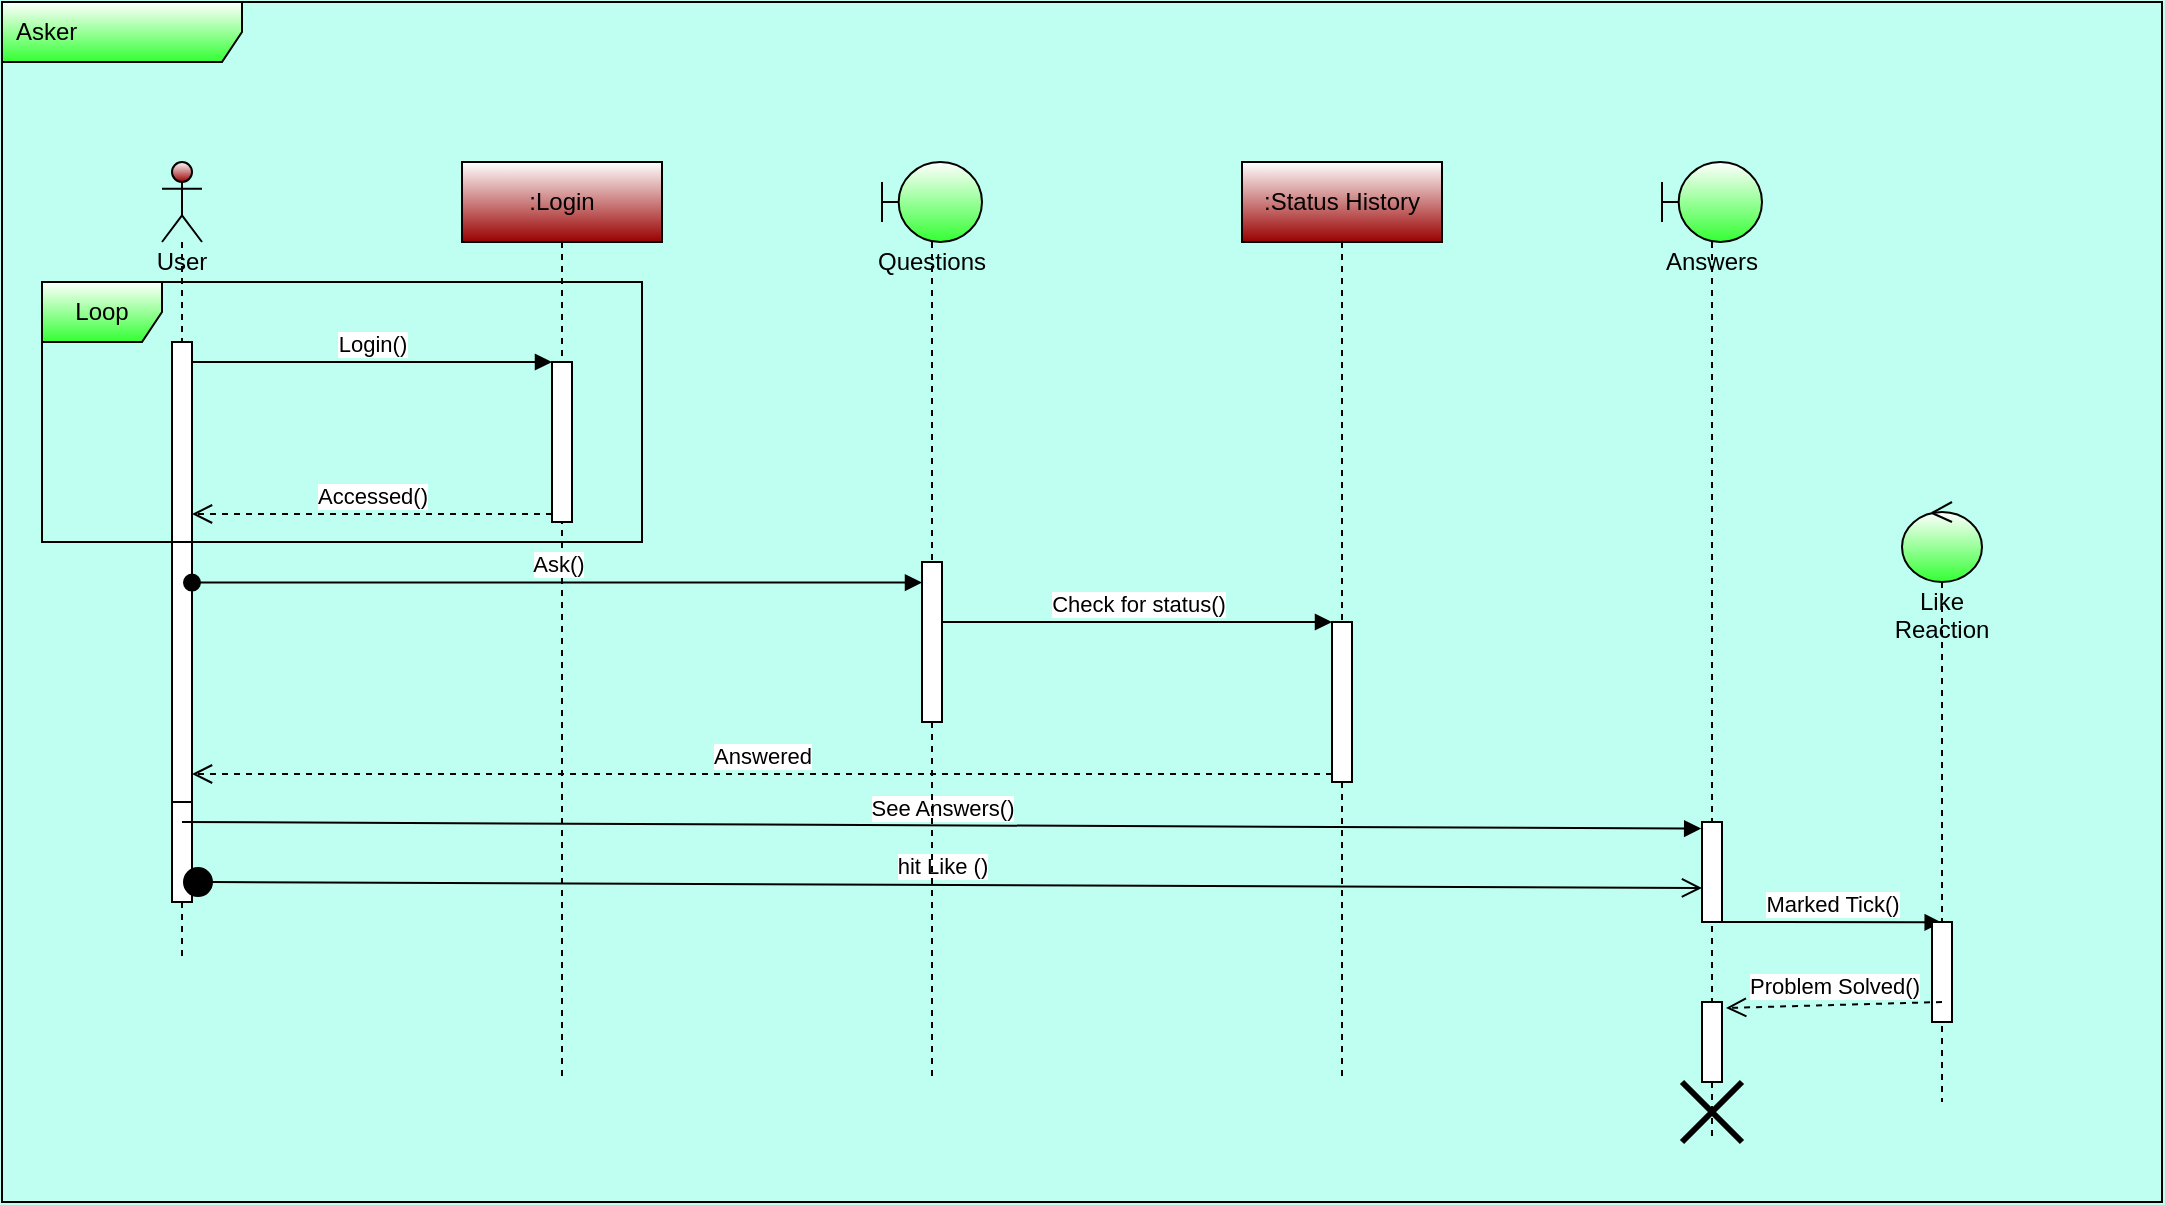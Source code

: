 <mxfile version="14.1.8" type="device"><diagram name="Page-1" id="9361dd3d-8414-5efd-6122-117bd74ce7a7"><mxGraphModel dx="1021" dy="462" grid="1" gridSize="10" guides="1" tooltips="1" connect="1" arrows="1" fold="1" page="0" pageScale="1.5" pageWidth="826" pageHeight="1169" background="#BFFFF2" math="0" shadow="0"><root><mxCell id="0"/><mxCell id="1" parent="0"/><mxCell id="72UpNLRF95ZrXcJ5GQA3-89" value="Asker" style="shape=umlFrame;whiteSpace=wrap;html=1;width=120;height=30;boundedLbl=1;verticalAlign=middle;align=left;spacingLeft=5;gradientColor=#33FF33;" vertex="1" parent="1"><mxGeometry x="180" y="110" width="1080" height="600" as="geometry"/></mxCell><mxCell id="72UpNLRF95ZrXcJ5GQA3-91" value="User" style="shape=umlLifeline;participant=umlActor;perimeter=lifelinePerimeter;whiteSpace=wrap;html=1;container=1;collapsible=0;recursiveResize=0;verticalAlign=top;spacingTop=36;outlineConnect=0;gradientColor=#990000;" vertex="1" parent="1"><mxGeometry x="260" y="190" width="20" height="400" as="geometry"/></mxCell><mxCell id="72UpNLRF95ZrXcJ5GQA3-96" value="" style="html=1;points=[];perimeter=orthogonalPerimeter;" vertex="1" parent="72UpNLRF95ZrXcJ5GQA3-91"><mxGeometry x="5" y="90" width="10" height="230" as="geometry"/></mxCell><mxCell id="72UpNLRF95ZrXcJ5GQA3-109" value="" style="html=1;points=[];perimeter=orthogonalPerimeter;" vertex="1" parent="72UpNLRF95ZrXcJ5GQA3-91"><mxGeometry x="5" y="320" width="10" height="50" as="geometry"/></mxCell><mxCell id="72UpNLRF95ZrXcJ5GQA3-114" value="See Answers()" style="html=1;verticalAlign=bottom;endArrow=block;entryX=-0.041;entryY=0.066;entryDx=0;entryDy=0;entryPerimeter=0;" edge="1" parent="72UpNLRF95ZrXcJ5GQA3-91" target="72UpNLRF95ZrXcJ5GQA3-113"><mxGeometry width="80" relative="1" as="geometry"><mxPoint x="10" y="330" as="sourcePoint"/><mxPoint x="90" y="330" as="targetPoint"/></mxGeometry></mxCell><mxCell id="72UpNLRF95ZrXcJ5GQA3-117" value="hit Like ()" style="html=1;verticalAlign=bottom;startArrow=circle;startFill=1;endArrow=open;startSize=6;endSize=8;entryX=0;entryY=0.66;entryDx=0;entryDy=0;entryPerimeter=0;" edge="1" parent="72UpNLRF95ZrXcJ5GQA3-91" target="72UpNLRF95ZrXcJ5GQA3-113"><mxGeometry width="80" relative="1" as="geometry"><mxPoint x="10" y="360" as="sourcePoint"/><mxPoint x="730" y="363" as="targetPoint"/></mxGeometry></mxCell><mxCell id="72UpNLRF95ZrXcJ5GQA3-93" value=":Login" style="shape=umlLifeline;perimeter=lifelinePerimeter;whiteSpace=wrap;html=1;container=1;collapsible=0;recursiveResize=0;outlineConnect=0;gradientColor=#990000;" vertex="1" parent="1"><mxGeometry x="410" y="190" width="100" height="460" as="geometry"/></mxCell><mxCell id="72UpNLRF95ZrXcJ5GQA3-100" value="" style="html=1;points=[];perimeter=orthogonalPerimeter;" vertex="1" parent="72UpNLRF95ZrXcJ5GQA3-93"><mxGeometry x="45" y="100" width="10" height="80" as="geometry"/></mxCell><mxCell id="72UpNLRF95ZrXcJ5GQA3-95" value=":Status History" style="shape=umlLifeline;perimeter=lifelinePerimeter;whiteSpace=wrap;html=1;container=1;collapsible=0;recursiveResize=0;outlineConnect=0;gradientColor=#990000;" vertex="1" parent="1"><mxGeometry x="800" y="190" width="100" height="460" as="geometry"/></mxCell><mxCell id="72UpNLRF95ZrXcJ5GQA3-105" value="" style="html=1;points=[];perimeter=orthogonalPerimeter;" vertex="1" parent="72UpNLRF95ZrXcJ5GQA3-95"><mxGeometry x="45" y="230" width="10" height="80" as="geometry"/></mxCell><mxCell id="72UpNLRF95ZrXcJ5GQA3-97" value="Questions" style="shape=umlLifeline;participant=umlBoundary;perimeter=lifelinePerimeter;whiteSpace=wrap;html=1;container=1;collapsible=0;recursiveResize=0;verticalAlign=top;spacingTop=36;outlineConnect=0;gradientColor=#33FF33;" vertex="1" parent="1"><mxGeometry x="620" y="190" width="50" height="460" as="geometry"/></mxCell><mxCell id="72UpNLRF95ZrXcJ5GQA3-103" value="" style="html=1;points=[];perimeter=orthogonalPerimeter;" vertex="1" parent="72UpNLRF95ZrXcJ5GQA3-97"><mxGeometry x="20" y="200" width="10" height="80" as="geometry"/></mxCell><mxCell id="72UpNLRF95ZrXcJ5GQA3-99" value="Answers" style="shape=umlLifeline;participant=umlBoundary;perimeter=lifelinePerimeter;whiteSpace=wrap;html=1;container=1;collapsible=0;recursiveResize=0;verticalAlign=top;spacingTop=36;outlineConnect=0;gradientColor=#33FF33;" vertex="1" parent="1"><mxGeometry x="1010" y="190" width="50" height="490" as="geometry"/></mxCell><mxCell id="72UpNLRF95ZrXcJ5GQA3-113" value="" style="html=1;points=[];perimeter=orthogonalPerimeter;" vertex="1" parent="72UpNLRF95ZrXcJ5GQA3-99"><mxGeometry x="20" y="330" width="10" height="50" as="geometry"/></mxCell><mxCell id="72UpNLRF95ZrXcJ5GQA3-119" value="" style="html=1;points=[];perimeter=orthogonalPerimeter;" vertex="1" parent="72UpNLRF95ZrXcJ5GQA3-99"><mxGeometry x="20" y="420" width="10" height="40" as="geometry"/></mxCell><mxCell id="72UpNLRF95ZrXcJ5GQA3-120" value="" style="shape=umlDestroy;whiteSpace=wrap;html=1;strokeWidth=3;" vertex="1" parent="72UpNLRF95ZrXcJ5GQA3-99"><mxGeometry x="10" y="460" width="30" height="30" as="geometry"/></mxCell><mxCell id="72UpNLRF95ZrXcJ5GQA3-121" value="Marked Tick()" style="html=1;verticalAlign=bottom;endArrow=block;entryX=0.898;entryY=0.767;entryDx=0;entryDy=0;entryPerimeter=0;" edge="1" parent="72UpNLRF95ZrXcJ5GQA3-99" target="72UpNLRF95ZrXcJ5GQA3-89"><mxGeometry width="80" relative="1" as="geometry"><mxPoint x="30" y="380" as="sourcePoint"/><mxPoint x="110" y="380" as="targetPoint"/></mxGeometry></mxCell><mxCell id="72UpNLRF95ZrXcJ5GQA3-101" value="Login()" style="html=1;verticalAlign=bottom;endArrow=block;entryX=0;entryY=0;" edge="1" target="72UpNLRF95ZrXcJ5GQA3-100" parent="1"><mxGeometry relative="1" as="geometry"><mxPoint x="275" y="290" as="sourcePoint"/></mxGeometry></mxCell><mxCell id="72UpNLRF95ZrXcJ5GQA3-102" value="Accessed()" style="html=1;verticalAlign=bottom;endArrow=open;dashed=1;endSize=8;exitX=0;exitY=0.95;" edge="1" source="72UpNLRF95ZrXcJ5GQA3-100" parent="1" target="72UpNLRF95ZrXcJ5GQA3-96"><mxGeometry relative="1" as="geometry"><mxPoint x="385" y="366" as="targetPoint"/></mxGeometry></mxCell><mxCell id="72UpNLRF95ZrXcJ5GQA3-104" value="Ask()" style="html=1;verticalAlign=bottom;startArrow=oval;endArrow=block;startSize=8;exitX=1;exitY=0.523;exitDx=0;exitDy=0;exitPerimeter=0;" edge="1" target="72UpNLRF95ZrXcJ5GQA3-103" parent="1" source="72UpNLRF95ZrXcJ5GQA3-96"><mxGeometry relative="1" as="geometry"><mxPoint x="580" y="390" as="sourcePoint"/></mxGeometry></mxCell><mxCell id="72UpNLRF95ZrXcJ5GQA3-106" value="Check for status()" style="html=1;verticalAlign=bottom;endArrow=block;entryX=0;entryY=0;" edge="1" target="72UpNLRF95ZrXcJ5GQA3-105" parent="1" source="72UpNLRF95ZrXcJ5GQA3-103"><mxGeometry relative="1" as="geometry"><mxPoint x="775" y="420" as="sourcePoint"/></mxGeometry></mxCell><mxCell id="72UpNLRF95ZrXcJ5GQA3-107" value="Answered" style="html=1;verticalAlign=bottom;endArrow=open;dashed=1;endSize=8;exitX=0;exitY=0.95;" edge="1" source="72UpNLRF95ZrXcJ5GQA3-105" parent="1" target="72UpNLRF95ZrXcJ5GQA3-96"><mxGeometry relative="1" as="geometry"><mxPoint x="775" y="496" as="targetPoint"/></mxGeometry></mxCell><mxCell id="72UpNLRF95ZrXcJ5GQA3-112" value="Loop" style="shape=umlFrame;whiteSpace=wrap;html=1;gradientColor=#33FF33;" vertex="1" parent="1"><mxGeometry x="200" y="250" width="300" height="130" as="geometry"/></mxCell><mxCell id="72UpNLRF95ZrXcJ5GQA3-115" value="Like Reaction" style="shape=umlLifeline;participant=umlControl;perimeter=lifelinePerimeter;whiteSpace=wrap;html=1;container=1;collapsible=0;recursiveResize=0;verticalAlign=top;spacingTop=36;outlineConnect=0;gradientColor=#33FF33;" vertex="1" parent="1"><mxGeometry x="1130" y="360" width="40" height="300" as="geometry"/></mxCell><mxCell id="72UpNLRF95ZrXcJ5GQA3-116" value="" style="html=1;points=[];perimeter=orthogonalPerimeter;" vertex="1" parent="72UpNLRF95ZrXcJ5GQA3-115"><mxGeometry x="15" y="210" width="10" height="50" as="geometry"/></mxCell><mxCell id="72UpNLRF95ZrXcJ5GQA3-118" value="Problem Solved()" style="html=1;verticalAlign=bottom;endArrow=open;dashed=1;endSize=8;entryX=1.2;entryY=0.075;entryDx=0;entryDy=0;entryPerimeter=0;exitX=0.5;exitY=0.8;exitDx=0;exitDy=0;exitPerimeter=0;" edge="1" parent="1" source="72UpNLRF95ZrXcJ5GQA3-116" target="72UpNLRF95ZrXcJ5GQA3-119"><mxGeometry relative="1" as="geometry"><mxPoint x="1140" y="590" as="sourcePoint"/><mxPoint x="1060" y="580" as="targetPoint"/></mxGeometry></mxCell></root></mxGraphModel></diagram></mxfile>
